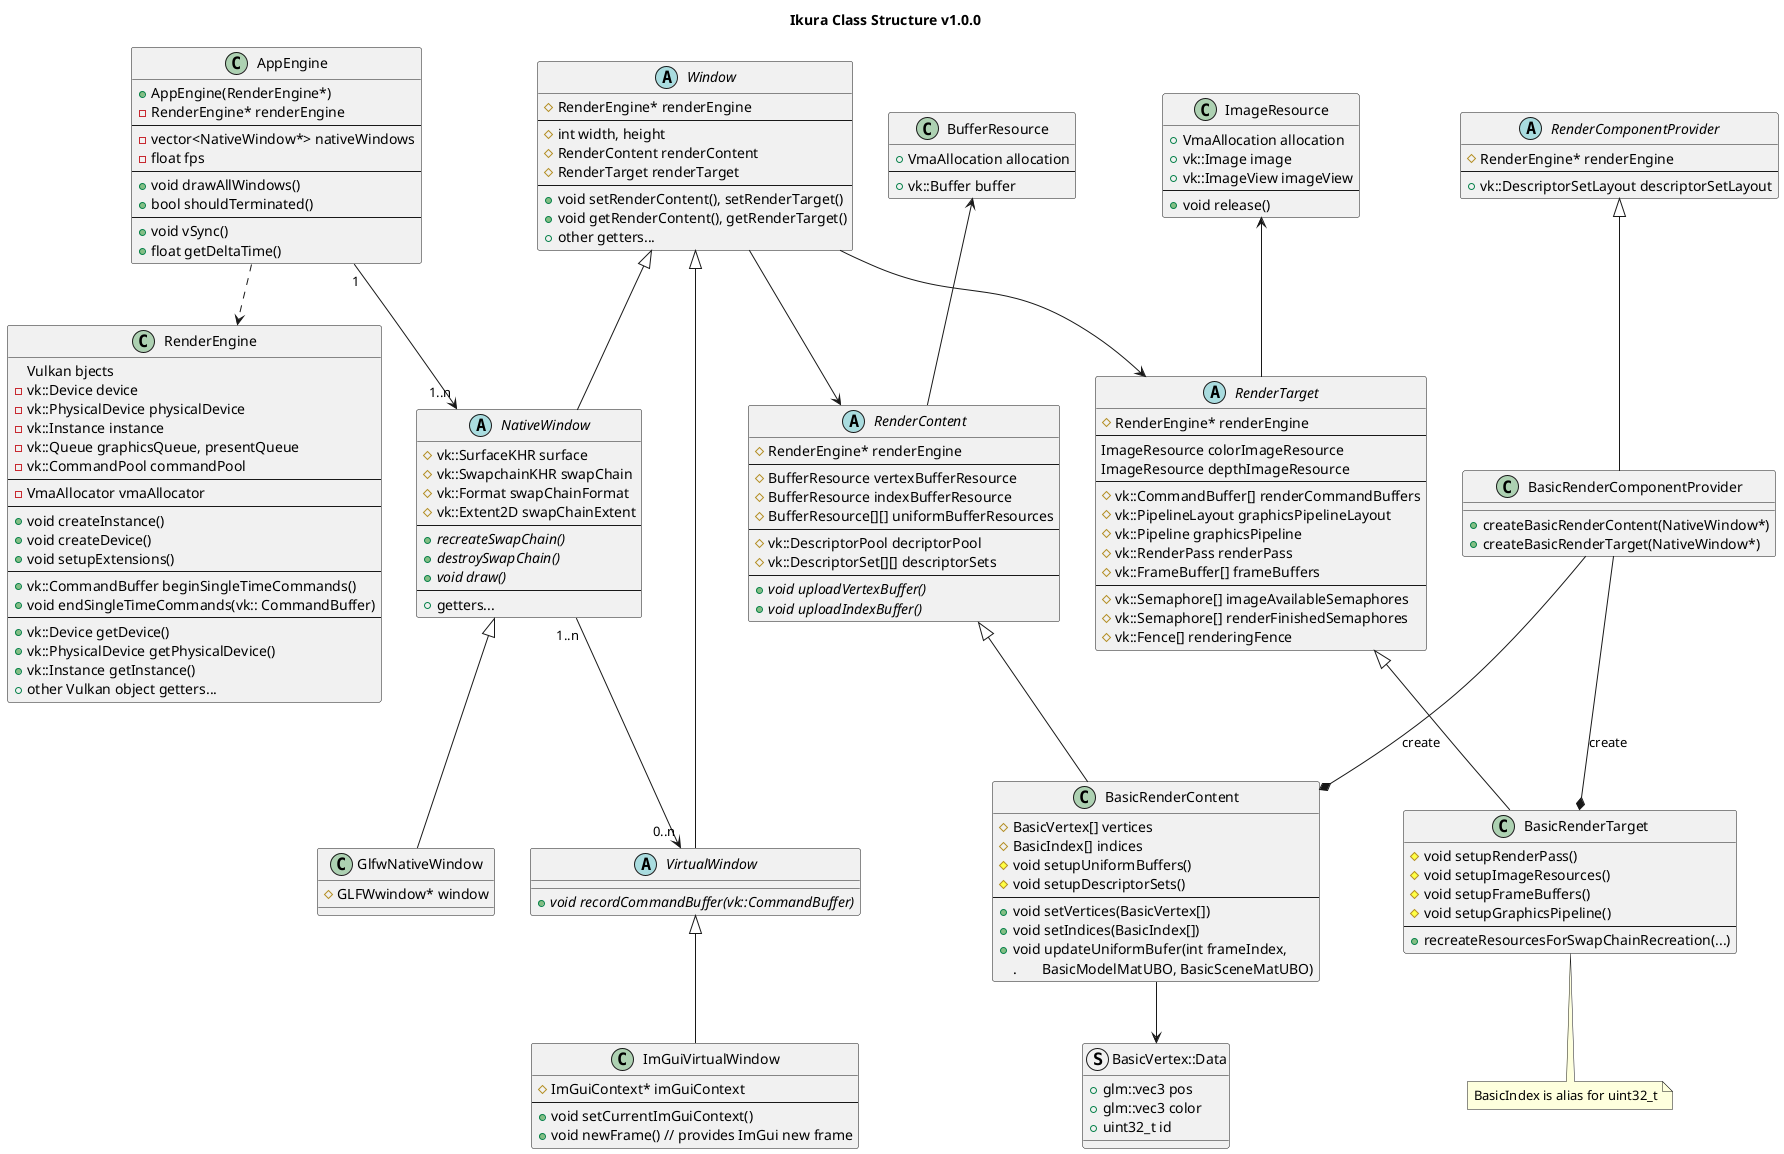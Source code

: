 @startuml ikura
title Ikura Class Structure v1.0.0

' ==================================================
'   class definitions
' ==================================================

' engine --------------------

class AppEngine {
	+ AppEngine(RenderEngine*)
	- RenderEngine* renderEngine
	----
	- vector<NativeWindow*> nativeWindows
	- float fps
	----
	+ void drawAllWindows()
	+ bool shouldTerminated()
	----
	+ void vSync()
	+ float getDeltaTime()
}

class RenderEngine {
	Vulkan bjects
	- vk::Device device
	- vk::PhysicalDevice physicalDevice
	- vk::Instance instance
	- vk::Queue graphicsQueue, presentQueue
	- vk::CommandPool commandPool
	----
	- VmaAllocator vmaAllocator
	----
	+ void createInstance()
	+ void createDevice()
	+ void setupExtensions()
	----
	+ vk::CommandBuffer beginSingleTimeCommands()
	+ void endSingleTimeCommands(vk:: CommandBuffer)
	----
	+ vk::Device getDevice()
	+ vk::PhysicalDevice getPhysicalDevice()
	+ vk::Instance getInstance()
	+ other Vulkan object getters...
}

' window --------------------

abstract Window {
	# RenderEngine* renderEngine
	----
	# int width, height
	# RenderContent renderContent
	# RenderTarget renderTarget
	----
	+ void setRenderContent(), setRenderTarget()
	+ void getRenderContent(), getRenderTarget()
	+ other getters...
}

abstract NativeWindow {
	# vk::SurfaceKHR surface
	# vk::SwapchainKHR swapChain
	# vk::Format swapChainFormat
	# vk::Extent2D swapChainExtent
	----
	+ {abstract} recreateSwapChain()
	+ {abstract} destroySwapChain()
	+ {abstract} void draw()
	----
	+ getters...
}

class GlfwNativeWindow {
	# GLFWwindow* window
}

abstract VirtualWindow {
	+ {abstract} void recordCommandBuffer(vk::CommandBuffer)
}

class ImGuiVirtualWindow {
	# ImGuiContext* imGuiContext
	----
	+ void setCurrentImGuiContext()
	+ void newFrame() // provides ImGui new frame
}

' render component

abstract RenderContent {
	# RenderEngine* renderEngine
	----
	# BufferResource vertexBufferResource
	# BufferResource indexBufferResource
	# BufferResource[][] uniformBufferResources
	----
	# vk::DescriptorPool decriptorPool
	# vk::DescriptorSet[][] descriptorSets
	----
	+ {abstract} void uploadVertexBuffer()
	+ {abstract} void uploadIndexBuffer()
}

class BasicRenderContent {
	# BasicVertex[] vertices
	# BasicIndex[] indices
	# void setupUniformBuffers()
	# void setupDescriptorSets()
	----
	+ void setVertices(BasicVertex[])
	+ void setIndices(BasicIndex[])
	+ void updateUniformBufer(int frameIndex,
	.	BasicModelMatUBO, BasicSceneMatUBO)
}

abstract RenderTarget {
	# RenderEngine* renderEngine
	----
	ImageResource colorImageResource
	ImageResource depthImageResource
	----
	# vk::CommandBuffer[] renderCommandBuffers
	# vk::PipelineLayout graphicsPipelineLayout
	# vk::Pipeline graphicsPipeline
	# vk::RenderPass renderPass
	# vk::FrameBuffer[] frameBuffers
	----
	# vk::Semaphore[] imageAvailableSemaphores
	# vk::Semaphore[] renderFinishedSemaphores
	# vk::Fence[] renderingFence
}

class BasicRenderTarget {
	# void setupRenderPass()
	# void setupImageResources()
	# void setupFrameBuffers()
	# void setupGraphicsPipeline()
	----
	+ recreateResourcesForSwapChainRecreation(...)
}

abstract RenderComponentProvider {
	# RenderEngine* renderEngine
	----
	+ vk::DescriptorSetLayout descriptorSetLayout
}

class BasicRenderComponentProvider {
	+ createBasicRenderContent(NativeWindow*)
	+ createBasicRenderTarget(NativeWindow*)
}

struct BasicVertex::Data {
	+ glm::vec3 pos
	+ glm::vec3 color
	+ uint32_t id
}

' resources

class ImageResource {
	+ VmaAllocation allocation
	+ vk::Image image
	+ vk::ImageView imageView
	----
	+ void release()
}

class BufferResource {
	+ VmaAllocation allocation
	----
	+ vk::Buffer buffer
}

' notes --------------------

note "BasicIndex is alias for uint32_t" as BasicIndex

' ==================================================
'   relations
' ==================================================

' inheritances --------------------

Window <|-- NativeWindow
Window <|-- VirtualWindow
NativeWindow <|-- GlfwNativeWindow
VirtualWindow <|-- ImGuiVirtualWindow

RenderContent <|-- BasicRenderContent
RenderTarget <|-- BasicRenderTarget
RenderComponentProvider <|-- BasicRenderComponentProvider 

' dependencies --------------------

AppEngine ..> RenderEngine
AppEngine "1" --> "1..n" NativeWindow

NativeWindow "1..n" --> "0..n" VirtualWindow

Window --> RenderContent
Window --> RenderTarget

ImageResource <-- RenderTarget
BufferResource <-- RenderContent

BasicRenderComponentProvider --* BasicRenderContent : "create"
BasicRenderComponentProvider --* BasicRenderTarget  : "create"

BasicRenderContent --> BasicVertex::Data
BasicRenderTarget .. BasicIndex

@enduml